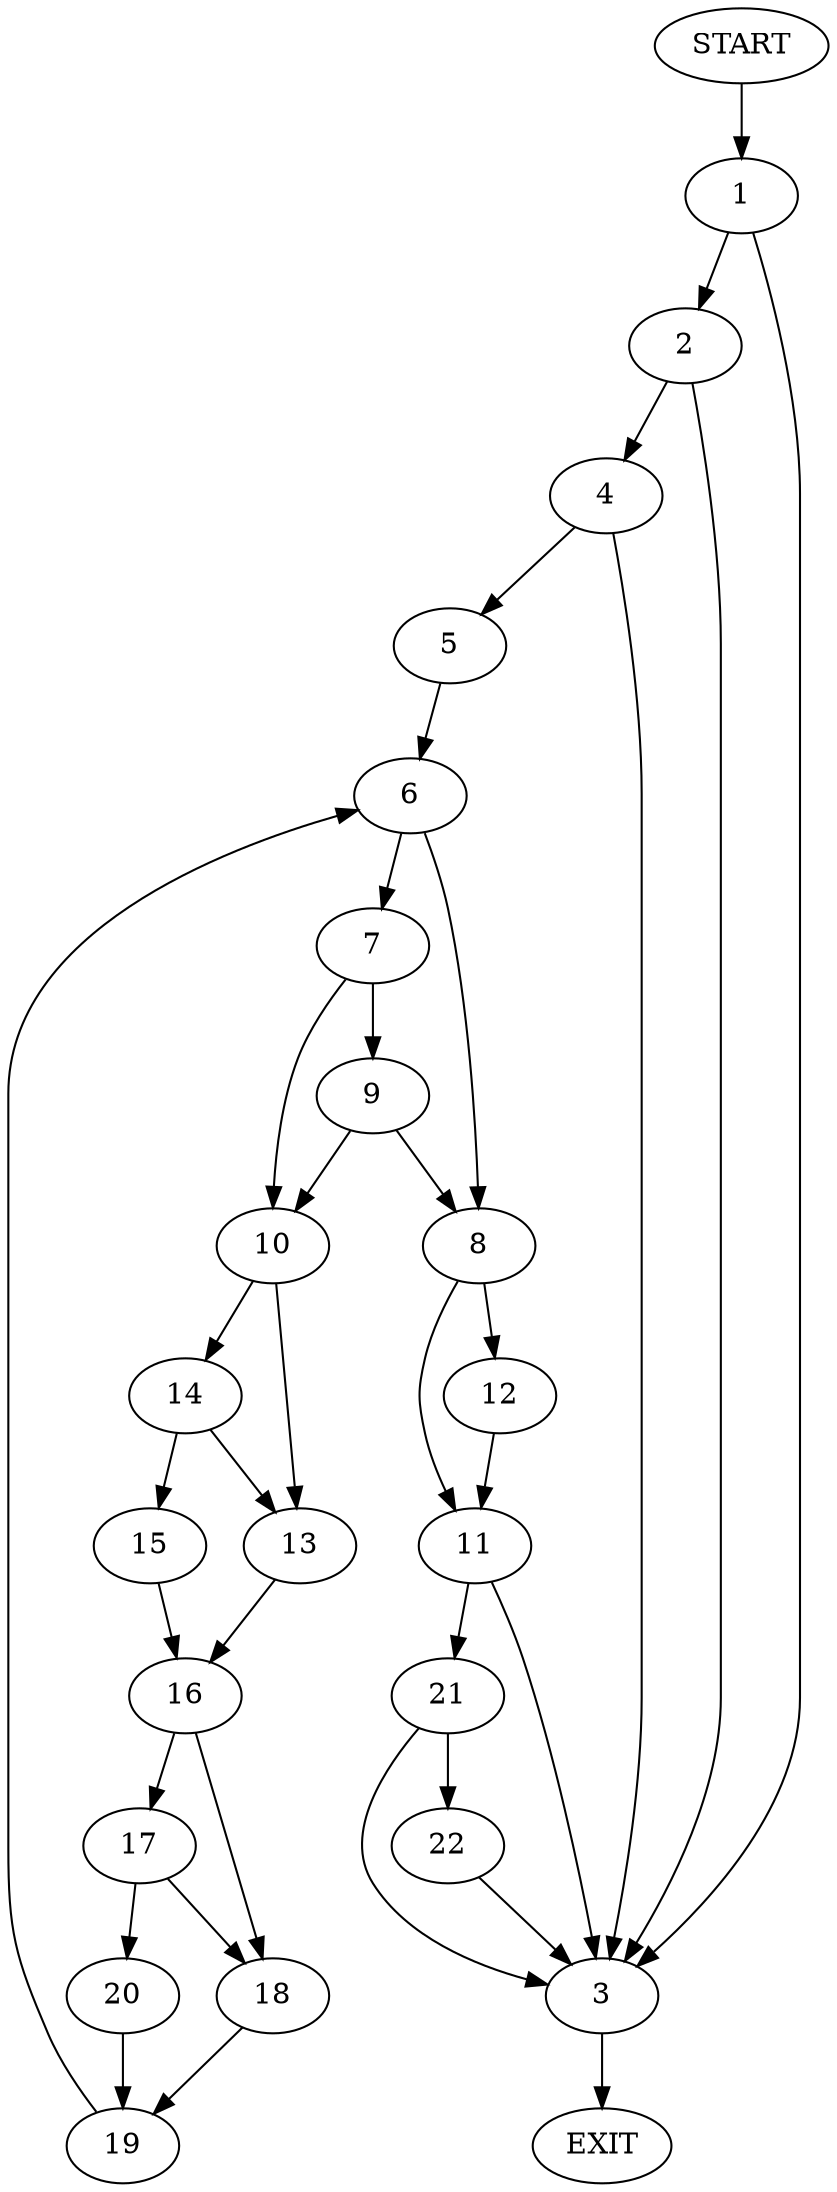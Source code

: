 digraph {
0 [label="START"]
23 [label="EXIT"]
0 -> 1
1 -> 2
1 -> 3
2 -> 4
2 -> 3
3 -> 23
4 -> 3
4 -> 5
5 -> 6
6 -> 7
6 -> 8
7 -> 9
7 -> 10
8 -> 11
8 -> 12
9 -> 8
9 -> 10
10 -> 13
10 -> 14
14 -> 13
14 -> 15
13 -> 16
15 -> 16
16 -> 17
16 -> 18
18 -> 19
17 -> 20
17 -> 18
20 -> 19
19 -> 6
11 -> 3
11 -> 21
12 -> 11
21 -> 3
21 -> 22
22 -> 3
}
